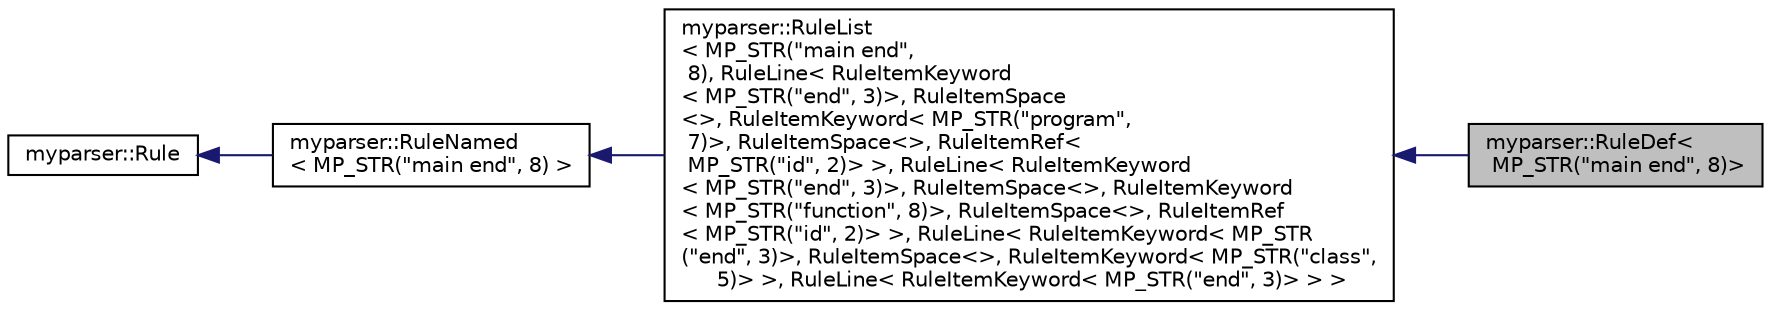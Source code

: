 digraph "myparser::RuleDef&lt; MP_STR(&quot;main end&quot;, 8)&gt;"
{
  edge [fontname="Helvetica",fontsize="10",labelfontname="Helvetica",labelfontsize="10"];
  node [fontname="Helvetica",fontsize="10",shape=record];
  rankdir="LR";
  Node1 [label="myparser::RuleDef\<\l MP_STR(\"main end\", 8)\>",height=0.2,width=0.4,color="black", fillcolor="grey75", style="filled" fontcolor="black"];
  Node2 -> Node1 [dir="back",color="midnightblue",fontsize="10",style="solid",fontname="Helvetica"];
  Node2 [label="myparser::RuleList\l\< MP_STR(\"main end\",\l 8), RuleLine\< RuleItemKeyword\l\< MP_STR(\"end\", 3)\>, RuleItemSpace\l\<\>, RuleItemKeyword\< MP_STR(\"program\",\l 7)\>, RuleItemSpace\<\>, RuleItemRef\<\l MP_STR(\"id\", 2)\> \>, RuleLine\< RuleItemKeyword\l\< MP_STR(\"end\", 3)\>, RuleItemSpace\<\>, RuleItemKeyword\l\< MP_STR(\"function\", 8)\>, RuleItemSpace\<\>, RuleItemRef\l\< MP_STR(\"id\", 2)\> \>, RuleLine\< RuleItemKeyword\< MP_STR\l(\"end\", 3)\>, RuleItemSpace\<\>, RuleItemKeyword\< MP_STR(\"class\",\l 5)\> \>, RuleLine\< RuleItemKeyword\< MP_STR(\"end\", 3)\> \> \>",height=0.2,width=0.4,color="black", fillcolor="white", style="filled",URL="$classmyparser_1_1RuleList.html"];
  Node3 -> Node2 [dir="back",color="midnightblue",fontsize="10",style="solid",fontname="Helvetica"];
  Node3 [label="myparser::RuleNamed\l\< MP_STR(\"main end\", 8) \>",height=0.2,width=0.4,color="black", fillcolor="white", style="filled",URL="$classmyparser_1_1RuleNamed.html"];
  Node4 -> Node3 [dir="back",color="midnightblue",fontsize="10",style="solid",fontname="Helvetica"];
  Node4 [label="myparser::Rule",height=0.2,width=0.4,color="black", fillcolor="white", style="filled",URL="$classmyparser_1_1Rule.html"];
}
